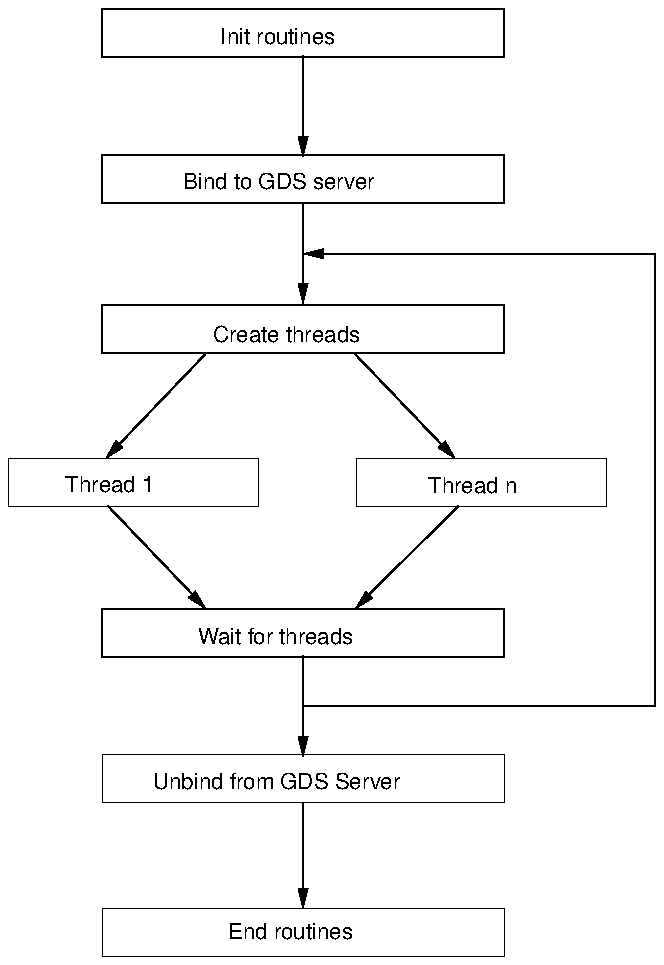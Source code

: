 ...\"
...\" @OSF_COPYRIGHT@
...\" COPYRIGHT NOTICE
...\" Copyright (c) 1990, 1991, 1992, 1993, 1994 Open Software Foundation, Inc.
...\" ALL RIGHTS RESERVED (DCE).  See the file named COPYRIGHT.DCE for
...\" the full copyright text.
...\"
...\" HISTORY
...\" $Log: threads1.pic,v $
...\" Revision 1.1.2.4  1994/06/13  18:30:04  devobj
...\" 	cr10872 - fix copyright
...\" 	[1994/06/13  18:29:46  devobj]
...\"
...\" Revision 1.1.2.3  1994/06/10  18:57:58  rnollman
...\" 	checking in file
...\" 	[1994/06/10  18:57:40  rnollman]
...\" 
...\" Revision 1.1.2.2  1993/11/16  22:00:21  rom
...\" 	Fix comment leaders.
...\" 	[1993/11/16  22:00:02  rom]
...\" 
...\" Revision 1.1.2.1  1993/10/25  21:44:50  rnollman
...\" 	new diagram
...\" 	[1993/10/25  21:44:28  rnollman]
...\" 
...\" $EndLog$
...\"
.PS
.ps 11
line -> from 1.975,7.013 to 1.975,6.513
line -> from 1.975,6.275 to 1.975,5.750
line -> from 1.975,9.275 to 1.975,8.775
line -> from 1.988,6.763 to 3.737,6.763 to 3.737,9.025 to 1.975,9.025
line -> from 1.488,8.525 to 0.988,8.000
line -> from 2.237,8.525 to 2.737,8.000
line -> from 1.000,7.763 to 1.488,7.250
line -> from 2.750,7.763 to 2.237,7.250
box with .sw at (0.97,10.01) width 2.01 height 0.24
box with .sw at (0.97,9.28) width 2.01 height 0.24
box with .sw at (0.97,8.53) width 2.01 height 0.24
line -> from 1.975,10.012 to 1.975,9.512
box with .sw at (0.97,7.01) width 2.01 height 0.24
"\s8\fHThread n\fP" at 2.600,7.860 ljust
box with .sw at (0.97,6.28) width 2.01 height 0.24
box with .sw at (0.97,5.51) width 2.01 height 0.24
box with .sw at (0.50,7.76) width 1.25 height 0.24
box with .sw at (2.24,7.76) width 1.25 height 0.24
"\s8\fHInit routines\fP" at 1.562,10.097 ljust
"\s8\fHBind to GDS server\fP" at 1.375,9.372 ljust
"\s8\fHCreate threads\fP" at 1.525,8.610 ljust
"\s8\fHWait for threads\fP" at 1.450,7.097 ljust
"\s8\fHUnbind from GDS Server\fP" at 1.225,6.372 ljust
"\s8\fHEnd routines\fP" at 1.600,5.622 ljust
"\s8\fHThread 1\fP" at 0.787,7.860 ljust
.PE
